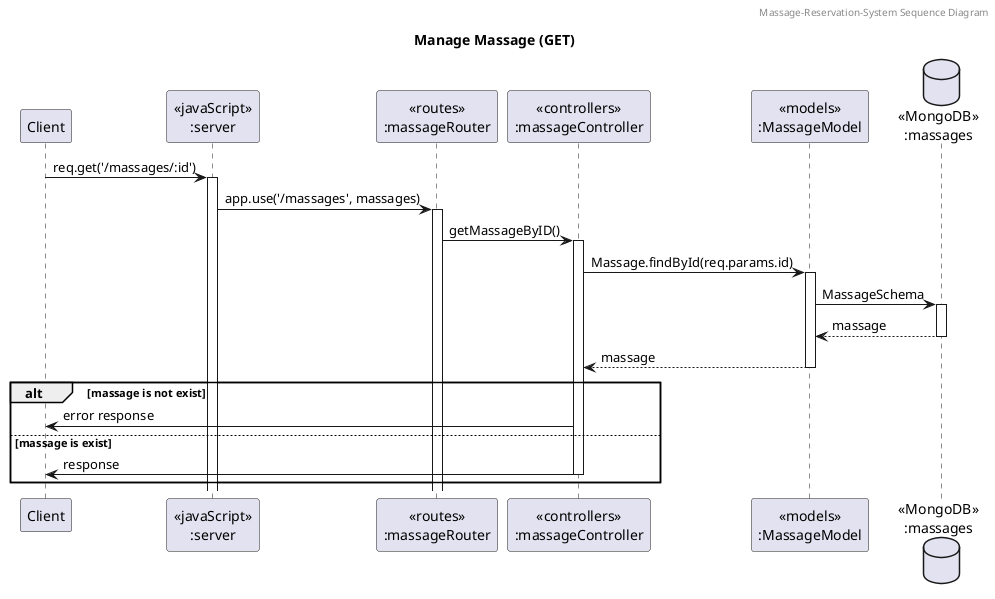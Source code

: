 @startuml Manage Massage (GET)

header Massage-Reservation-System Sequence Diagram
title "Manage Massage (GET)"

participant "Client" as client
participant "<<javaScript>>\n:server" as server
participant "<<routes>>\n:massageRouter" as massageRouter
participant "<<controllers>>\n:massageController" as massageController
participant "<<models>>\n:MassageModel" as massageModel
database "<<MongoDB>>\n:massages" as massageDatabase

client -> server ++: req.get('/massages/:id')
server -> massageRouter ++: app.use('/massages', massages)
massageRouter -> massageController ++: getMassageByID()
massageController -> massageModel ++: Massage.findById(req.params.id)
massageModel -> massageDatabase ++: MassageSchema
massageDatabase --> massageModel --: massage
massageController <-- massageModel --: massage
alt massage is not exist
    massageController -> client : error response
else massage is exist
    massageController -> client --: response
end

@enduml